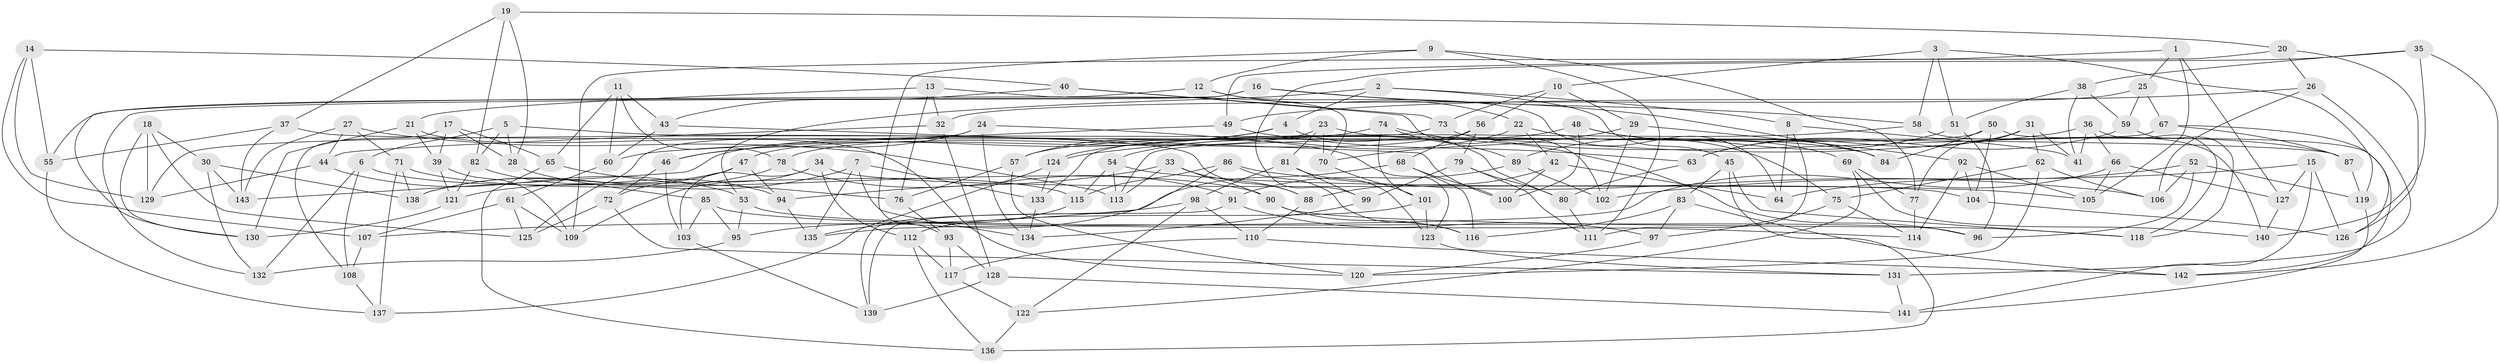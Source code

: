 // Generated by graph-tools (version 1.1) at 2025/50/03/09/25 03:50:57]
// undirected, 143 vertices, 286 edges
graph export_dot {
graph [start="1"]
  node [color=gray90,style=filled];
  1;
  2;
  3;
  4;
  5;
  6;
  7;
  8;
  9;
  10;
  11;
  12;
  13;
  14;
  15;
  16;
  17;
  18;
  19;
  20;
  21;
  22;
  23;
  24;
  25;
  26;
  27;
  28;
  29;
  30;
  31;
  32;
  33;
  34;
  35;
  36;
  37;
  38;
  39;
  40;
  41;
  42;
  43;
  44;
  45;
  46;
  47;
  48;
  49;
  50;
  51;
  52;
  53;
  54;
  55;
  56;
  57;
  58;
  59;
  60;
  61;
  62;
  63;
  64;
  65;
  66;
  67;
  68;
  69;
  70;
  71;
  72;
  73;
  74;
  75;
  76;
  77;
  78;
  79;
  80;
  81;
  82;
  83;
  84;
  85;
  86;
  87;
  88;
  89;
  90;
  91;
  92;
  93;
  94;
  95;
  96;
  97;
  98;
  99;
  100;
  101;
  102;
  103;
  104;
  105;
  106;
  107;
  108;
  109;
  110;
  111;
  112;
  113;
  114;
  115;
  116;
  117;
  118;
  119;
  120;
  121;
  122;
  123;
  124;
  125;
  126;
  127;
  128;
  129;
  130;
  131;
  132;
  133;
  134;
  135;
  136;
  137;
  138;
  139;
  140;
  141;
  142;
  143;
  1 -- 49;
  1 -- 25;
  1 -- 127;
  1 -- 105;
  2 -- 8;
  2 -- 4;
  2 -- 45;
  2 -- 53;
  3 -- 10;
  3 -- 58;
  3 -- 119;
  3 -- 51;
  4 -- 46;
  4 -- 80;
  4 -- 57;
  5 -- 6;
  5 -- 28;
  5 -- 88;
  5 -- 82;
  6 -- 108;
  6 -- 132;
  6 -- 115;
  7 -- 133;
  7 -- 135;
  7 -- 134;
  7 -- 121;
  8 -- 111;
  8 -- 64;
  8 -- 41;
  9 -- 12;
  9 -- 93;
  9 -- 111;
  9 -- 77;
  10 -- 56;
  10 -- 29;
  10 -- 73;
  11 -- 43;
  11 -- 65;
  11 -- 78;
  11 -- 60;
  12 -- 64;
  12 -- 22;
  12 -- 130;
  13 -- 70;
  13 -- 76;
  13 -- 21;
  13 -- 32;
  14 -- 129;
  14 -- 55;
  14 -- 40;
  14 -- 107;
  15 -- 102;
  15 -- 127;
  15 -- 126;
  15 -- 141;
  16 -- 132;
  16 -- 55;
  16 -- 84;
  16 -- 58;
  17 -- 65;
  17 -- 39;
  17 -- 108;
  17 -- 28;
  18 -- 30;
  18 -- 129;
  18 -- 125;
  18 -- 130;
  19 -- 20;
  19 -- 28;
  19 -- 82;
  19 -- 37;
  20 -- 26;
  20 -- 109;
  20 -- 126;
  21 -- 130;
  21 -- 39;
  21 -- 120;
  22 -- 42;
  22 -- 75;
  22 -- 54;
  23 -- 47;
  23 -- 84;
  23 -- 70;
  23 -- 81;
  24 -- 134;
  24 -- 123;
  24 -- 125;
  24 -- 46;
  25 -- 67;
  25 -- 59;
  25 -- 32;
  26 -- 131;
  26 -- 106;
  26 -- 49;
  27 -- 71;
  27 -- 44;
  27 -- 113;
  27 -- 143;
  28 -- 85;
  29 -- 70;
  29 -- 102;
  29 -- 92;
  30 -- 138;
  30 -- 143;
  30 -- 132;
  31 -- 77;
  31 -- 41;
  31 -- 63;
  31 -- 62;
  32 -- 44;
  32 -- 128;
  33 -- 90;
  33 -- 88;
  33 -- 94;
  33 -- 113;
  34 -- 109;
  34 -- 103;
  34 -- 104;
  34 -- 112;
  35 -- 140;
  35 -- 38;
  35 -- 99;
  35 -- 142;
  36 -- 118;
  36 -- 66;
  36 -- 124;
  36 -- 41;
  37 -- 143;
  37 -- 55;
  37 -- 87;
  38 -- 41;
  38 -- 59;
  38 -- 51;
  39 -- 121;
  39 -- 109;
  40 -- 73;
  40 -- 43;
  40 -- 102;
  42 -- 64;
  42 -- 100;
  42 -- 88;
  43 -- 100;
  43 -- 60;
  44 -- 53;
  44 -- 129;
  45 -- 118;
  45 -- 83;
  45 -- 136;
  46 -- 103;
  46 -- 72;
  47 -- 138;
  47 -- 94;
  47 -- 72;
  48 -- 100;
  48 -- 69;
  48 -- 84;
  48 -- 57;
  49 -- 63;
  49 -- 60;
  50 -- 84;
  50 -- 142;
  50 -- 104;
  50 -- 133;
  51 -- 96;
  51 -- 89;
  52 -- 96;
  52 -- 106;
  52 -- 119;
  52 -- 64;
  53 -- 95;
  53 -- 96;
  54 -- 113;
  54 -- 105;
  54 -- 115;
  55 -- 137;
  56 -- 79;
  56 -- 68;
  56 -- 78;
  57 -- 76;
  57 -- 120;
  58 -- 124;
  58 -- 140;
  59 -- 63;
  59 -- 118;
  60 -- 61;
  61 -- 109;
  61 -- 107;
  61 -- 125;
  62 -- 106;
  62 -- 75;
  62 -- 120;
  63 -- 80;
  65 -- 76;
  65 -- 136;
  66 -- 105;
  66 -- 135;
  66 -- 127;
  67 -- 126;
  67 -- 113;
  67 -- 87;
  68 -- 95;
  68 -- 100;
  68 -- 116;
  69 -- 122;
  69 -- 77;
  69 -- 140;
  70 -- 101;
  71 -- 138;
  71 -- 90;
  71 -- 137;
  72 -- 125;
  72 -- 131;
  73 -- 129;
  73 -- 87;
  74 -- 96;
  74 -- 143;
  74 -- 89;
  74 -- 101;
  75 -- 97;
  75 -- 114;
  76 -- 93;
  77 -- 114;
  78 -- 138;
  78 -- 91;
  79 -- 99;
  79 -- 80;
  79 -- 111;
  80 -- 111;
  81 -- 98;
  81 -- 123;
  81 -- 99;
  82 -- 94;
  82 -- 121;
  83 -- 116;
  83 -- 142;
  83 -- 97;
  85 -- 95;
  85 -- 114;
  85 -- 103;
  86 -- 106;
  86 -- 116;
  86 -- 139;
  86 -- 115;
  87 -- 119;
  88 -- 110;
  89 -- 102;
  89 -- 91;
  90 -- 116;
  90 -- 118;
  91 -- 97;
  91 -- 139;
  92 -- 104;
  92 -- 105;
  92 -- 114;
  93 -- 117;
  93 -- 128;
  94 -- 135;
  95 -- 132;
  97 -- 120;
  98 -- 122;
  98 -- 107;
  98 -- 110;
  99 -- 134;
  101 -- 112;
  101 -- 123;
  103 -- 139;
  104 -- 126;
  107 -- 108;
  108 -- 137;
  110 -- 117;
  110 -- 142;
  112 -- 117;
  112 -- 136;
  115 -- 135;
  117 -- 122;
  119 -- 141;
  121 -- 130;
  122 -- 136;
  123 -- 131;
  124 -- 133;
  124 -- 137;
  127 -- 140;
  128 -- 139;
  128 -- 141;
  131 -- 141;
  133 -- 134;
}
